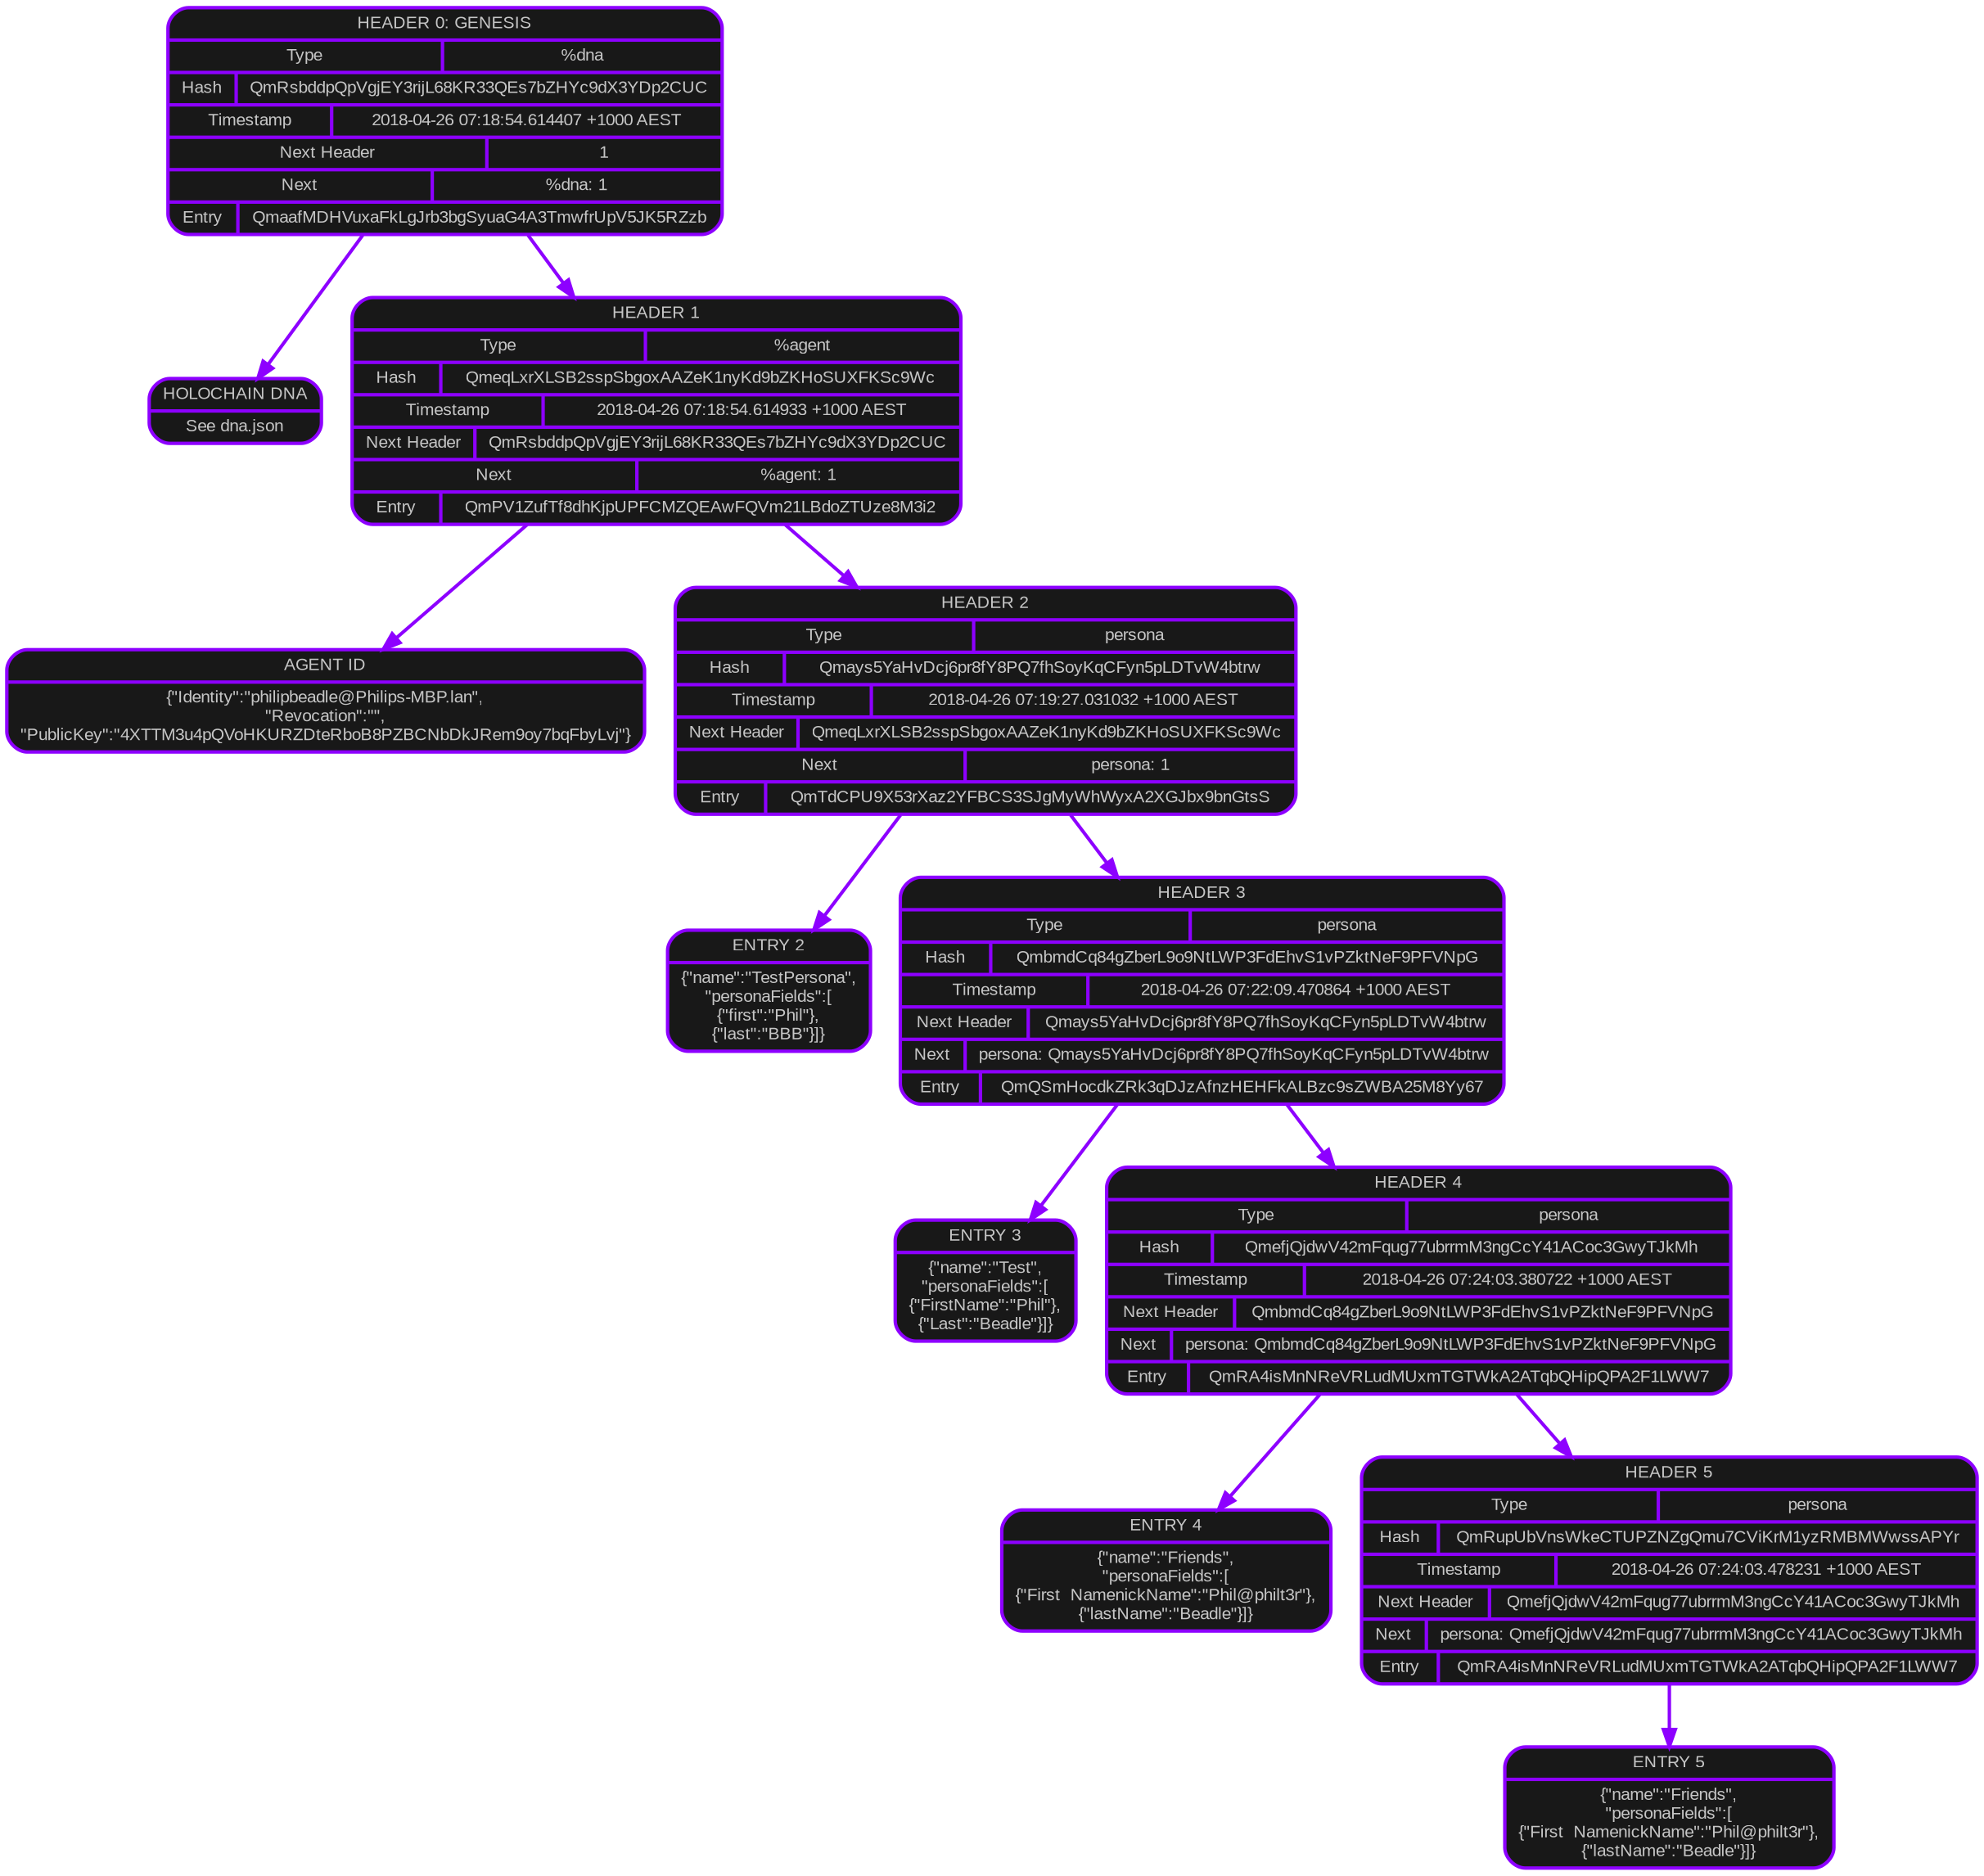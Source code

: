 digraph chain {
graph [splines=line];
node [shape=record fontname="Arial",fontsize="10",style="rounded, filled",penwidth=2,fontcolor="#c5c5c5",color="#8d00ff",fillcolor="#181818"];
edge [penwidth=2, color="#8d00ff"];
header0 [label=<{HEADER 0: GENESIS|
{Type|%dna}|
{Hash|QmRsbddpQpVgjEY3rijL68KR33QEs7bZHYc9dX3YDp2CUC}|
{Timestamp|2018-04-26 07:18:54.614407 +1000 AEST}|
{Next Header|1}|
{Next|%dna: 1}|
{Entry|QmaafMDHVuxaFkLgJrb3bgSyuaG4A3TmwfrUpV5JK5RZzb}
}>];
content0 [label=<{HOLOCHAIN DNA|See dna.json}>];
header0->content0;
header0->header1;
header1 [label=<{HEADER 1|
{Type|%agent}|
{Hash|QmeqLxrXLSB2sspSbgoxAAZeK1nyKd9bZKHoSUXFKSc9Wc}|
{Timestamp|2018-04-26 07:18:54.614933 +1000 AEST}|
{Next Header|QmRsbddpQpVgjEY3rijL68KR33QEs7bZHYc9dX3YDp2CUC}|
{Next|%agent: 1}|
{Entry|QmPV1ZufTf8dhKjpUPFCMZQEAwFQVm21LBdoZTUze8M3i2}
}>];
content1 [label=<{AGENT ID|\{"Identity":"philipbeadle@Philips-MBP.lan",<br/>"Revocation":"",<br/>"PublicKey":"4XTTM3u4pQVoHKURZDteRboB8PZBCNbDkJRem9oy7bqFbyLvj"\}}>];
header1->content1;
header1->header2;
header2 [label=<{HEADER 2|
{Type|persona}|
{Hash|Qmays5YaHvDcj6pr8fY8PQ7fhSoyKqCFyn5pLDTvW4btrw}|
{Timestamp|2018-04-26 07:19:27.031032 +1000 AEST}|
{Next Header|QmeqLxrXLSB2sspSbgoxAAZeK1nyKd9bZKHoSUXFKSc9Wc}|
{Next|persona: 1}|
{Entry|QmTdCPU9X53rXaz2YFBCS3SJgMyWhWyxA2XGJbx9bnGtsS}
}>];
content2 [label=<{ENTRY 2|\{"name":"TestPersona",<br/>"personaFields":[<br/>\{"first":"Phil"\},<br/>\{"last":"BBB"\}]\}}>];
header2->content2;
header2->header3;
header3 [label=<{HEADER 3|
{Type|persona}|
{Hash|QmbmdCq84gZberL9o9NtLWP3FdEhvS1vPZktNeF9PFVNpG}|
{Timestamp|2018-04-26 07:22:09.470864 +1000 AEST}|
{Next Header|Qmays5YaHvDcj6pr8fY8PQ7fhSoyKqCFyn5pLDTvW4btrw}|
{Next|persona: Qmays5YaHvDcj6pr8fY8PQ7fhSoyKqCFyn5pLDTvW4btrw}|
{Entry|QmQSmHocdkZRk3qDJzAfnzHEHFkALBzc9sZWBA25M8Yy67}
}>];
content3 [label=<{ENTRY 3|\{"name":"Test",<br/>"personaFields":[<br/>\{"FirstName":"Phil"\},<br/>\{"Last":"Beadle"\}]\}}>];
header3->content3;
header3->header4;
header4 [label=<{HEADER 4|
{Type|persona}|
{Hash|QmefjQjdwV42mFqug77ubrrmM3ngCcY41ACoc3GwyTJkMh}|
{Timestamp|2018-04-26 07:24:03.380722 +1000 AEST}|
{Next Header|QmbmdCq84gZberL9o9NtLWP3FdEhvS1vPZktNeF9PFVNpG}|
{Next|persona: QmbmdCq84gZberL9o9NtLWP3FdEhvS1vPZktNeF9PFVNpG}|
{Entry|QmRA4isMnNReVRLudMUxmTGTWkA2ATqbQHipQPA2F1LWW7}
}>];
content4 [label=<{ENTRY 4|\{"name":"Friends",<br/>"personaFields":[<br/>\{"First  NamenickName":"Phil@philt3r"\},<br/>\{"lastName":"Beadle"\}]\}}>];
header4->content4;
header4->header5;
header5 [label=<{HEADER 5|
{Type|persona}|
{Hash|QmRupUbVnsWkeCTUPZNZgQmu7CViKrM1yzRMBMWwssAPYr}|
{Timestamp|2018-04-26 07:24:03.478231 +1000 AEST}|
{Next Header|QmefjQjdwV42mFqug77ubrrmM3ngCcY41ACoc3GwyTJkMh}|
{Next|persona: QmefjQjdwV42mFqug77ubrrmM3ngCcY41ACoc3GwyTJkMh}|
{Entry|QmRA4isMnNReVRLudMUxmTGTWkA2ATqbQHipQPA2F1LWW7}
}>];
content5 [label=<{ENTRY 5|\{"name":"Friends",<br/>"personaFields":[<br/>\{"First  NamenickName":"Phil@philt3r"\},<br/>\{"lastName":"Beadle"\}]\}}>];
header5->content5;
}
